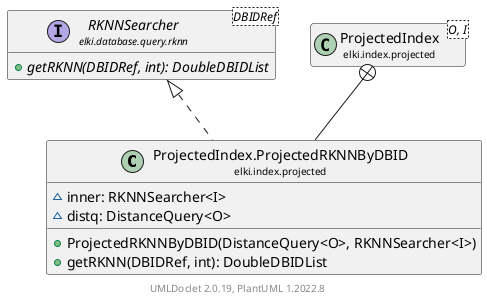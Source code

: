 @startuml
    remove .*\.(Instance|Par|Parameterizer|Factory)$
    set namespaceSeparator none
    hide empty fields
    hide empty methods

    class "<size:14>ProjectedIndex.ProjectedRKNNByDBID\n<size:10>elki.index.projected" as elki.index.projected.ProjectedIndex.ProjectedRKNNByDBID [[ProjectedIndex.ProjectedRKNNByDBID.html]] {
        ~inner: RKNNSearcher<​I>
        ~distq: DistanceQuery<O>
        +ProjectedRKNNByDBID(DistanceQuery<O>, RKNNSearcher<​I>)
        +getRKNN(DBIDRef, int): DoubleDBIDList
    }

    interface "<size:14>RKNNSearcher\n<size:10>elki.database.query.rknn" as elki.database.query.rknn.RKNNSearcher<DBIDRef> [[../../database/query/rknn/RKNNSearcher.html]] {
        {abstract} +getRKNN(DBIDRef, int): DoubleDBIDList
    }
    class "<size:14>ProjectedIndex\n<size:10>elki.index.projected" as elki.index.projected.ProjectedIndex<O, I> [[ProjectedIndex.html]]

    elki.database.query.rknn.RKNNSearcher <|.. elki.index.projected.ProjectedIndex.ProjectedRKNNByDBID
    elki.index.projected.ProjectedIndex +-- elki.index.projected.ProjectedIndex.ProjectedRKNNByDBID

    center footer UMLDoclet 2.0.19, PlantUML 1.2022.8
@enduml
